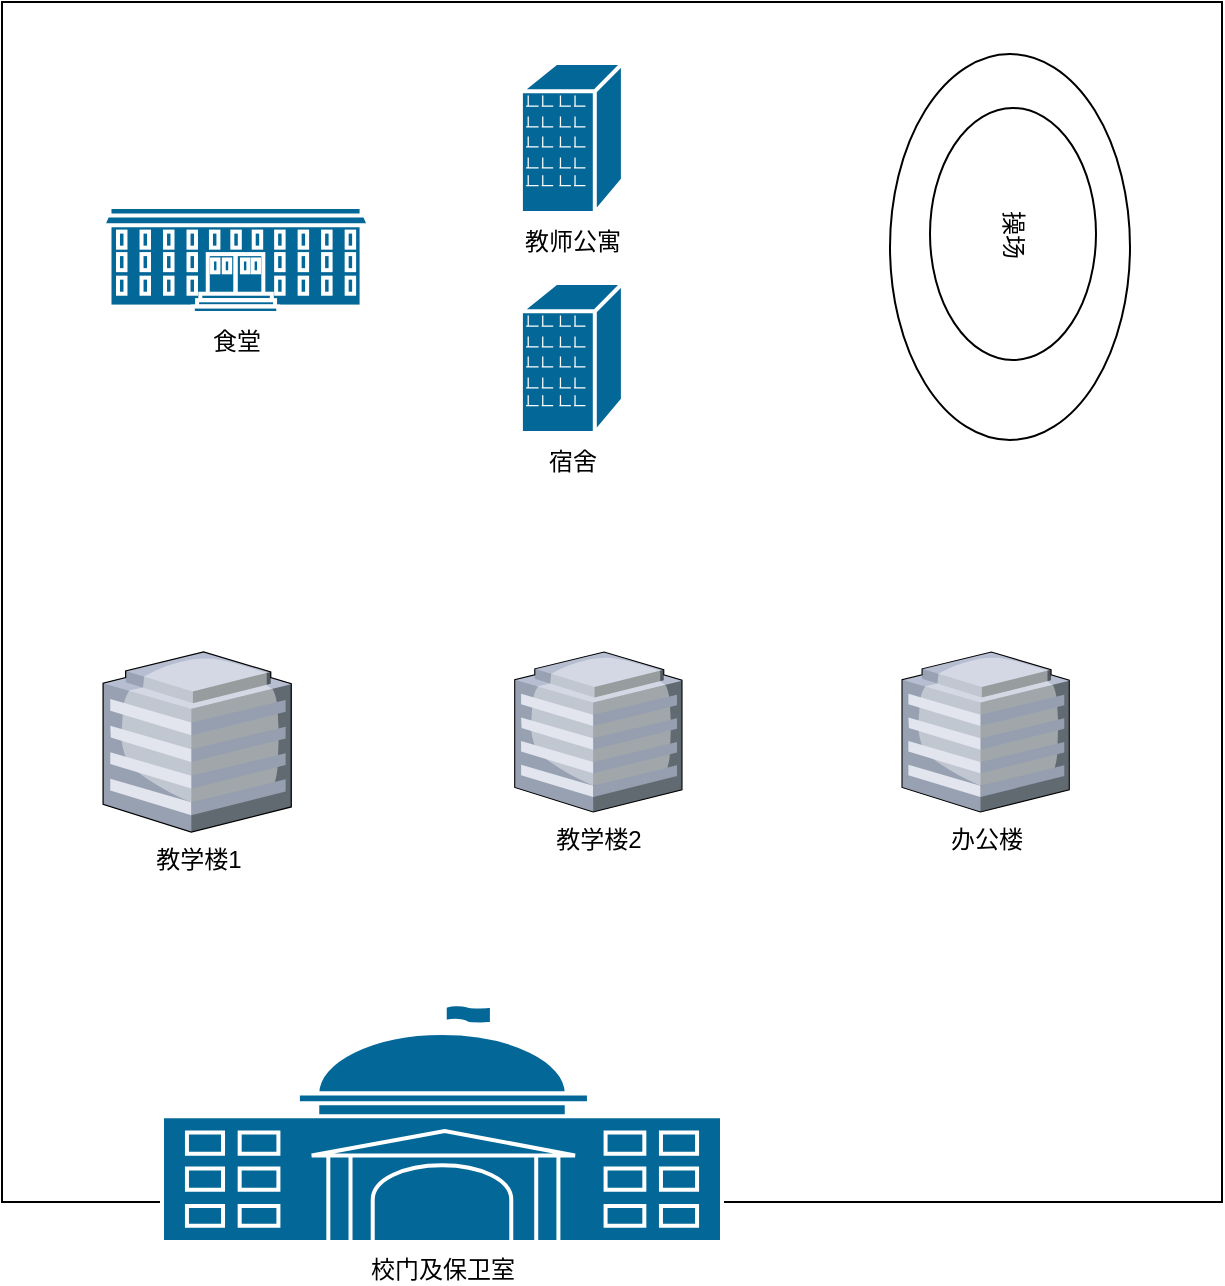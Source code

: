 <mxfile version="22.1.5" type="github">
  <diagram name="第 1 页" id="KyGtCNo6w3nRNSG3vUwp">
    <mxGraphModel dx="2000" dy="665" grid="1" gridSize="10" guides="1" tooltips="1" connect="1" arrows="1" fold="1" page="1" pageScale="1" pageWidth="827" pageHeight="1169" math="0" shadow="0">
      <root>
        <mxCell id="0" />
        <mxCell id="1" parent="0" />
        <mxCell id="O4bxlKu3bs-3a6br-hNV-31" value="" style="rounded=0;whiteSpace=wrap;html=1;" parent="1" vertex="1">
          <mxGeometry x="-10" y="50" width="610" height="600" as="geometry" />
        </mxCell>
        <mxCell id="O4bxlKu3bs-3a6br-hNV-10" value="教学楼1" style="verticalLabelPosition=bottom;sketch=0;aspect=fixed;html=1;verticalAlign=top;strokeColor=none;align=center;outlineConnect=0;shape=mxgraph.citrix.hq_enterprise;" parent="1" vertex="1">
          <mxGeometry x="40.54" y="375" width="94.09" height="90" as="geometry" />
        </mxCell>
        <mxCell id="O4bxlKu3bs-3a6br-hNV-13" value="办公楼" style="verticalLabelPosition=bottom;sketch=0;aspect=fixed;html=1;verticalAlign=top;strokeColor=none;align=center;outlineConnect=0;shape=mxgraph.citrix.hq_enterprise;" parent="1" vertex="1">
          <mxGeometry x="440" y="375" width="83.64" height="80" as="geometry" />
        </mxCell>
        <mxCell id="O4bxlKu3bs-3a6br-hNV-14" value="教学楼2" style="verticalLabelPosition=bottom;sketch=0;aspect=fixed;html=1;verticalAlign=top;strokeColor=none;align=center;outlineConnect=0;shape=mxgraph.citrix.hq_enterprise;" parent="1" vertex="1">
          <mxGeometry x="246.36" y="375" width="83.64" height="80" as="geometry" />
        </mxCell>
        <mxCell id="O4bxlKu3bs-3a6br-hNV-19" value="校门及保卫室" style="shape=mxgraph.cisco.buildings.government_building;sketch=0;html=1;pointerEvents=1;dashed=0;fillColor=#036897;strokeColor=#ffffff;strokeWidth=2;verticalLabelPosition=bottom;verticalAlign=top;align=center;outlineConnect=0;" parent="1" vertex="1">
          <mxGeometry x="70" y="550" width="280" height="120" as="geometry" />
        </mxCell>
        <mxCell id="O4bxlKu3bs-3a6br-hNV-20" value="教师公寓" style="shape=mxgraph.cisco.buildings.branch_office;sketch=0;html=1;pointerEvents=1;dashed=0;fillColor=#036897;strokeColor=#ffffff;strokeWidth=2;verticalLabelPosition=bottom;verticalAlign=top;align=center;outlineConnect=0;" parent="1" vertex="1">
          <mxGeometry x="249.45" y="80.5" width="51" height="75" as="geometry" />
        </mxCell>
        <mxCell id="O4bxlKu3bs-3a6br-hNV-21" value="宿舍" style="shape=mxgraph.cisco.buildings.branch_office;sketch=0;html=1;pointerEvents=1;dashed=0;fillColor=#036897;strokeColor=#ffffff;strokeWidth=2;verticalLabelPosition=bottom;verticalAlign=top;align=center;outlineConnect=0;" parent="1" vertex="1">
          <mxGeometry x="249.45" y="190.5" width="51" height="75" as="geometry" />
        </mxCell>
        <mxCell id="O4bxlKu3bs-3a6br-hNV-23" value="食堂" style="shape=mxgraph.cisco.buildings.university;sketch=0;html=1;pointerEvents=1;dashed=0;fillColor=#036897;strokeColor=#ffffff;strokeWidth=2;verticalLabelPosition=bottom;verticalAlign=top;align=center;outlineConnect=0;" parent="1" vertex="1">
          <mxGeometry x="40.54" y="152.5" width="133" height="53" as="geometry" />
        </mxCell>
        <mxCell id="O4bxlKu3bs-3a6br-hNV-27" value="操场" style="ellipse;whiteSpace=wrap;html=1;rotation=90;" parent="1" vertex="1">
          <mxGeometry x="397.5" y="112.5" width="193" height="120" as="geometry" />
        </mxCell>
        <mxCell id="O4bxlKu3bs-3a6br-hNV-28" value="操场" style="ellipse;whiteSpace=wrap;html=1;rotation=90;" parent="1" vertex="1">
          <mxGeometry x="432.5" y="124.5" width="126" height="83" as="geometry" />
        </mxCell>
      </root>
    </mxGraphModel>
  </diagram>
</mxfile>
